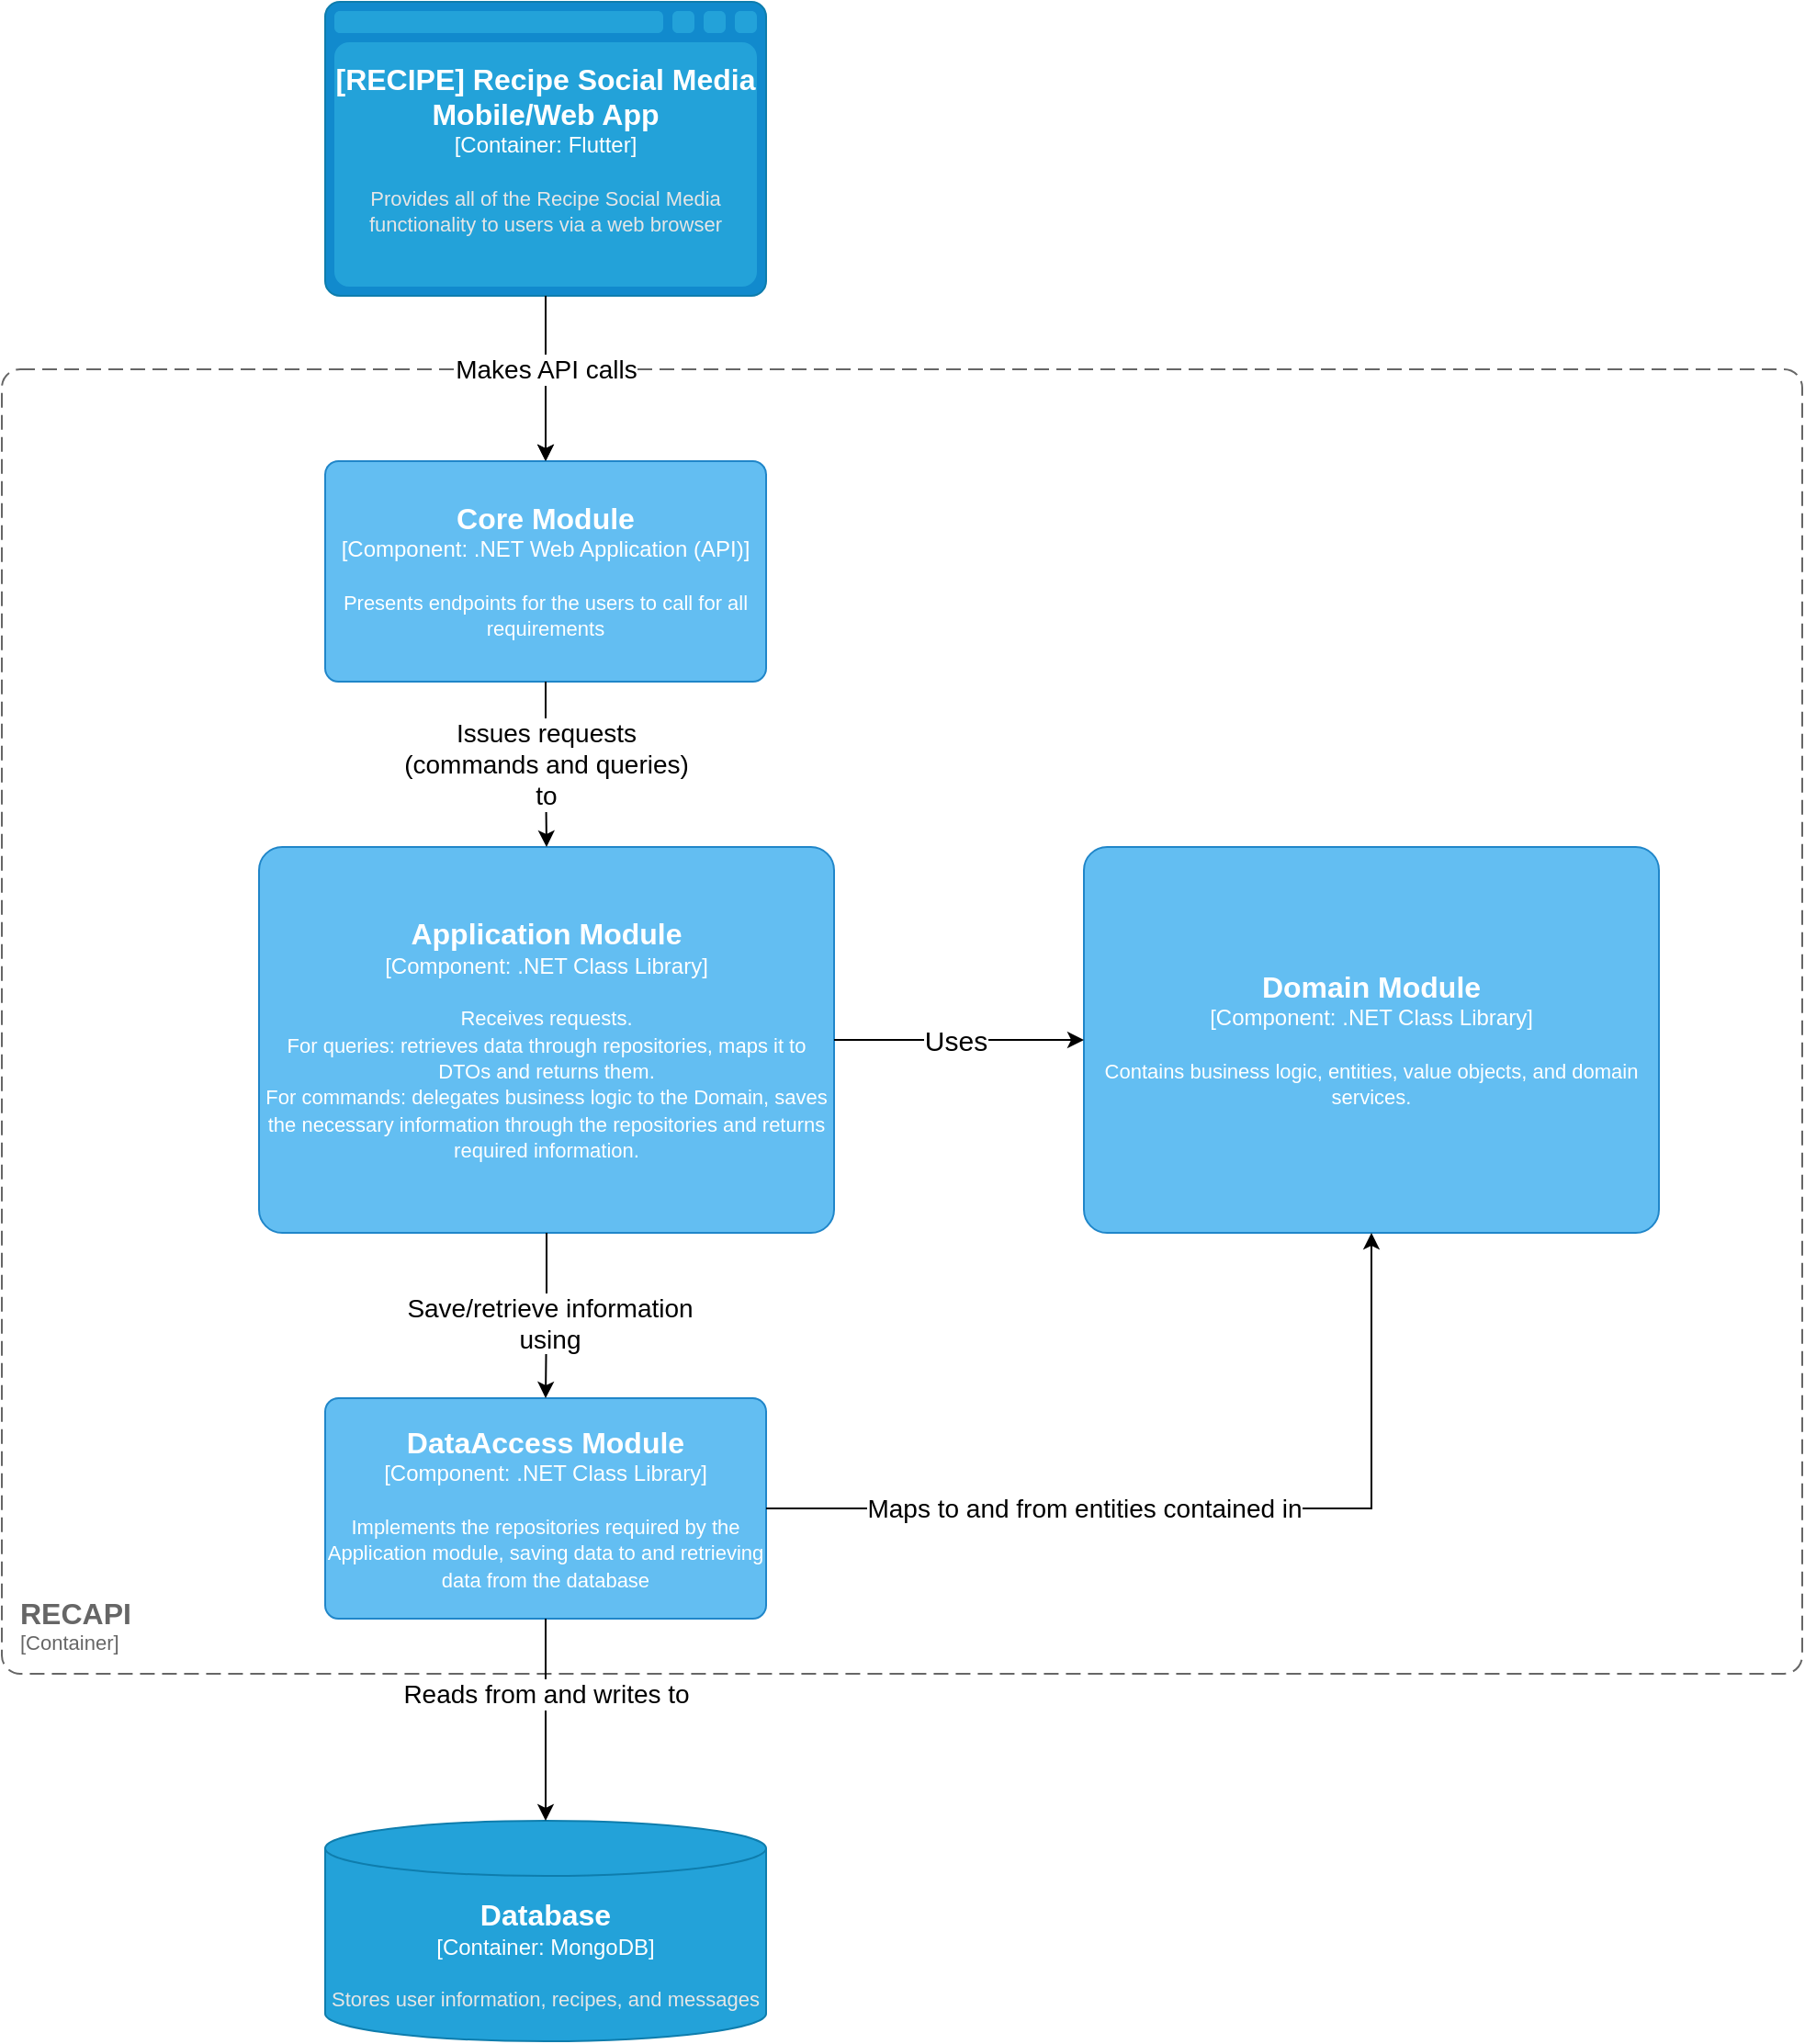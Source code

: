 <mxfile version="22.0.3" type="device">
  <diagram name="Page-1" id="l-MbUVW_gmuHcrJuCw8O">
    <mxGraphModel dx="2963" dy="1720" grid="1" gridSize="10" guides="1" tooltips="1" connect="1" arrows="1" fold="1" page="1" pageScale="1" pageWidth="1169" pageHeight="1654" math="0" shadow="0">
      <root>
        <mxCell id="0" />
        <mxCell id="1" parent="0" />
        <mxCell id="lpz9BgeeUk5yk17iWXy_-8" value="" style="edgeStyle=orthogonalEdgeStyle;rounded=0;orthogonalLoop=1;jettySize=auto;html=1;" edge="1" parent="1" source="lpz9BgeeUk5yk17iWXy_-1" target="lpz9BgeeUk5yk17iWXy_-5">
          <mxGeometry relative="1" as="geometry" />
        </mxCell>
        <object placeholders="1" c4Type="[RECIPE] Recipe Social Media Mobile/Web App" c4Container="Container" c4Technology="Flutter" c4Description="Provides all of the Recipe Social Media functionality to users via a web browser" label="&lt;font style=&quot;font-size: 16px&quot;&gt;&lt;b&gt;%c4Type%&lt;/b&gt;&lt;/font&gt;&lt;div&gt;[%c4Container%:&amp;nbsp;%c4Technology%]&lt;/div&gt;&lt;br&gt;&lt;div&gt;&lt;font style=&quot;font-size: 11px&quot;&gt;&lt;font color=&quot;#E6E6E6&quot;&gt;%c4Description%&lt;/font&gt;&lt;/div&gt;" id="lpz9BgeeUk5yk17iWXy_-1">
          <mxCell style="shape=mxgraph.c4.webBrowserContainer2;whiteSpace=wrap;html=1;boundedLbl=1;rounded=0;labelBackgroundColor=none;strokeColor=#118ACD;fillColor=#23A2D9;strokeColor=#118ACD;strokeColor2=#0E7DAD;fontSize=12;fontColor=#ffffff;align=center;metaEdit=1;points=[[0.5,0,0],[1,0.25,0],[1,0.5,0],[1,0.75,0],[0.5,1,0],[0,0.75,0],[0,0.5,0],[0,0.25,0]];resizable=0;" vertex="1" parent="1">
            <mxGeometry x="236" y="10" width="240" height="160" as="geometry" />
          </mxCell>
        </object>
        <object placeholders="1" c4Name="RECAPI" c4Type="ContainerScopeBoundary" c4Application="Container" label="&lt;font style=&quot;font-size: 16px&quot;&gt;&lt;b&gt;&lt;div style=&quot;text-align: left&quot;&gt;%c4Name%&lt;/div&gt;&lt;/b&gt;&lt;/font&gt;&lt;div style=&quot;text-align: left&quot;&gt;[%c4Application%]&lt;/div&gt;" id="lpz9BgeeUk5yk17iWXy_-2">
          <mxCell style="rounded=1;fontSize=11;whiteSpace=wrap;html=1;dashed=1;arcSize=20;fillColor=none;strokeColor=#666666;fontColor=#666666;labelBackgroundColor=none;align=left;verticalAlign=bottom;labelBorderColor=none;spacingTop=0;spacing=10;dashPattern=8 4;metaEdit=1;rotatable=0;perimeter=rectanglePerimeter;labelPadding=0;allowArrows=0;connectable=0;expand=0;recursiveResize=0;editable=1;pointerEvents=0;absoluteArcSize=1;points=[[0.25,0,0],[0.5,0,0],[0.75,0,0],[1,0.25,0],[1,0.5,0],[1,0.75,0],[0.75,1,0],[0.5,1,0],[0.25,1,0],[0,0.75,0],[0,0.5,0],[0,0.25,0]];" vertex="1" parent="1">
            <mxGeometry x="60" y="210" width="980" height="710" as="geometry" />
          </mxCell>
        </object>
        <object placeholders="1" c4Type="Database" c4Container="Container" c4Technology="MongoDB" c4Description="Stores user information, recipes, and messages" label="&lt;font style=&quot;font-size: 16px&quot;&gt;&lt;b&gt;%c4Type%&lt;/b&gt;&lt;/font&gt;&lt;div&gt;[%c4Container%:&amp;nbsp;%c4Technology%]&lt;/div&gt;&lt;br&gt;&lt;div&gt;&lt;font style=&quot;font-size: 11px&quot;&gt;&lt;font color=&quot;#E6E6E6&quot;&gt;%c4Description%&lt;/font&gt;&lt;/div&gt;" id="lpz9BgeeUk5yk17iWXy_-4">
          <mxCell style="shape=cylinder3;size=15;whiteSpace=wrap;html=1;boundedLbl=1;rounded=0;labelBackgroundColor=none;fillColor=#23A2D9;fontSize=12;fontColor=#ffffff;align=center;strokeColor=#0E7DAD;metaEdit=1;points=[[0.5,0,0],[1,0.25,0],[1,0.5,0],[1,0.75,0],[0.5,1,0],[0,0.75,0],[0,0.5,0],[0,0.25,0]];resizable=0;" vertex="1" parent="1">
            <mxGeometry x="236" y="1000" width="240" height="120" as="geometry" />
          </mxCell>
        </object>
        <object placeholders="1" c4Name="Core Module" c4Type="Component" c4Technology=".NET Web Application (API)" c4Description="Presents endpoints for the users to call for all requirements" label="&lt;font style=&quot;font-size: 16px&quot;&gt;&lt;b&gt;%c4Name%&lt;/b&gt;&lt;/font&gt;&lt;div&gt;[%c4Type%: %c4Technology%]&lt;/div&gt;&lt;br&gt;&lt;div&gt;&lt;font style=&quot;font-size: 11px&quot;&gt;%c4Description%&lt;/font&gt;&lt;/div&gt;" id="lpz9BgeeUk5yk17iWXy_-5">
          <mxCell style="rounded=1;whiteSpace=wrap;html=1;labelBackgroundColor=none;fillColor=#63BEF2;fontColor=#ffffff;align=center;arcSize=6;strokeColor=#2086C9;metaEdit=1;resizable=0;points=[[0.25,0,0],[0.5,0,0],[0.75,0,0],[1,0.25,0],[1,0.5,0],[1,0.75,0],[0.75,1,0],[0.5,1,0],[0.25,1,0],[0,0.75,0],[0,0.5,0],[0,0.25,0]];" vertex="1" parent="1">
            <mxGeometry x="236" y="260" width="240" height="120" as="geometry" />
          </mxCell>
        </object>
        <mxCell id="lpz9BgeeUk5yk17iWXy_-6" style="edgeStyle=orthogonalEdgeStyle;rounded=0;orthogonalLoop=1;jettySize=auto;html=1;entryX=0.5;entryY=0;entryDx=0;entryDy=0;entryPerimeter=0;" edge="1" parent="1" source="lpz9BgeeUk5yk17iWXy_-1" target="lpz9BgeeUk5yk17iWXy_-5">
          <mxGeometry relative="1" as="geometry" />
        </mxCell>
        <mxCell id="lpz9BgeeUk5yk17iWXy_-7" value="Makes API calls" style="edgeLabel;html=1;align=center;verticalAlign=middle;resizable=0;points=[];fontSize=14;" vertex="1" connectable="0" parent="lpz9BgeeUk5yk17iWXy_-6">
          <mxGeometry x="-0.062" y="1" relative="1" as="geometry">
            <mxPoint x="-1" y="-2" as="offset" />
          </mxGeometry>
        </mxCell>
        <object placeholders="1" c4Name="DataAccess Module" c4Type="Component" c4Technology=".NET Class Library" c4Description="Implements the repositories required by the Application module, saving data to and retrieving data from the database" label="&lt;font style=&quot;font-size: 16px&quot;&gt;&lt;b&gt;%c4Name%&lt;/b&gt;&lt;/font&gt;&lt;div&gt;[%c4Type%: %c4Technology%]&lt;/div&gt;&lt;br&gt;&lt;div&gt;&lt;font style=&quot;font-size: 11px&quot;&gt;%c4Description%&lt;/font&gt;&lt;/div&gt;" id="lpz9BgeeUk5yk17iWXy_-9">
          <mxCell style="rounded=1;whiteSpace=wrap;html=1;labelBackgroundColor=none;fillColor=#63BEF2;fontColor=#ffffff;align=center;arcSize=6;strokeColor=#2086C9;metaEdit=1;resizable=0;points=[[0.25,0,0],[0.5,0,0],[0.75,0,0],[1,0.25,0],[1,0.5,0],[1,0.75,0],[0.75,1,0],[0.5,1,0],[0.25,1,0],[0,0.75,0],[0,0.5,0],[0,0.25,0]];" vertex="1" parent="1">
            <mxGeometry x="236" y="770" width="240" height="120" as="geometry" />
          </mxCell>
        </object>
        <mxCell id="lpz9BgeeUk5yk17iWXy_-10" style="edgeStyle=orthogonalEdgeStyle;rounded=0;orthogonalLoop=1;jettySize=auto;html=1;entryX=0.5;entryY=0;entryDx=0;entryDy=0;entryPerimeter=0;" edge="1" parent="1" source="lpz9BgeeUk5yk17iWXy_-9" target="lpz9BgeeUk5yk17iWXy_-4">
          <mxGeometry relative="1" as="geometry" />
        </mxCell>
        <mxCell id="lpz9BgeeUk5yk17iWXy_-11" value="Reads from and writes to" style="edgeLabel;html=1;align=center;verticalAlign=middle;resizable=0;points=[];fontSize=14;" vertex="1" connectable="0" parent="lpz9BgeeUk5yk17iWXy_-10">
          <mxGeometry x="0.043" y="-2" relative="1" as="geometry">
            <mxPoint x="2" y="-17" as="offset" />
          </mxGeometry>
        </mxCell>
        <object placeholders="1" c4Name="Application Module" c4Type="Component" c4Technology=".NET Class Library" c4Description="Receives requests.&#xa;For queries: retrieves data through repositories, maps it to DTOs and returns them.&#xa;For commands: delegates business logic to the Domain, saves the necessary information through the repositories and returns required information." label="&lt;font style=&quot;font-size: 16px&quot;&gt;&lt;b&gt;%c4Name%&lt;/b&gt;&lt;/font&gt;&lt;div&gt;[%c4Type%: %c4Technology%]&lt;/div&gt;&lt;br&gt;&lt;div&gt;&lt;font style=&quot;font-size: 11px&quot;&gt;%c4Description%&lt;/font&gt;&lt;/div&gt;" id="lpz9BgeeUk5yk17iWXy_-12">
          <mxCell style="rounded=1;whiteSpace=wrap;html=1;labelBackgroundColor=none;fillColor=#63BEF2;fontColor=#ffffff;align=center;arcSize=6;strokeColor=#2086C9;metaEdit=1;resizable=1;points=[[0.25,0,0],[0.5,0,0],[0.75,0,0],[1,0.25,0],[1,0.5,0],[1,0.75,0],[0.75,1,0],[0.5,1,0],[0.25,1,0],[0,0.75,0],[0,0.5,0],[0,0.25,0]];imageAspect=1;movable=1;rotatable=1;deletable=1;editable=1;locked=0;connectable=1;" vertex="1" parent="1">
            <mxGeometry x="200" y="470" width="313" height="210" as="geometry" />
          </mxCell>
        </object>
        <mxCell id="lpz9BgeeUk5yk17iWXy_-13" style="edgeStyle=orthogonalEdgeStyle;rounded=0;orthogonalLoop=1;jettySize=auto;html=1;entryX=0.5;entryY=0;entryDx=0;entryDy=0;entryPerimeter=0;" edge="1" parent="1" source="lpz9BgeeUk5yk17iWXy_-12" target="lpz9BgeeUk5yk17iWXy_-9">
          <mxGeometry relative="1" as="geometry" />
        </mxCell>
        <mxCell id="lpz9BgeeUk5yk17iWXy_-14" value="Save/retrieve information&lt;br&gt;using" style="edgeLabel;html=1;align=center;verticalAlign=middle;resizable=0;points=[];fontSize=14;" vertex="1" connectable="0" parent="lpz9BgeeUk5yk17iWXy_-13">
          <mxGeometry x="0.059" y="2" relative="1" as="geometry">
            <mxPoint y="1" as="offset" />
          </mxGeometry>
        </mxCell>
        <mxCell id="lpz9BgeeUk5yk17iWXy_-15" style="edgeStyle=orthogonalEdgeStyle;rounded=0;orthogonalLoop=1;jettySize=auto;html=1;entryX=0.5;entryY=0;entryDx=0;entryDy=0;entryPerimeter=0;" edge="1" parent="1" source="lpz9BgeeUk5yk17iWXy_-5" target="lpz9BgeeUk5yk17iWXy_-12">
          <mxGeometry relative="1" as="geometry" />
        </mxCell>
        <mxCell id="lpz9BgeeUk5yk17iWXy_-16" value="Issues requests&lt;br style=&quot;font-size: 14px;&quot;&gt;(commands and queries)&lt;br style=&quot;font-size: 14px;&quot;&gt;to" style="edgeLabel;html=1;align=center;verticalAlign=middle;resizable=0;points=[];fontSize=14;" vertex="1" connectable="0" parent="lpz9BgeeUk5yk17iWXy_-15">
          <mxGeometry x="-0.13" y="1" relative="1" as="geometry">
            <mxPoint x="-1" y="5" as="offset" />
          </mxGeometry>
        </mxCell>
        <object placeholders="1" c4Name="Domain Module" c4Type="Component" c4Technology=".NET Class Library" c4Description="Contains business logic, entities, value objects, and domain services." label="&lt;font style=&quot;font-size: 16px&quot;&gt;&lt;b&gt;%c4Name%&lt;/b&gt;&lt;/font&gt;&lt;div&gt;[%c4Type%: %c4Technology%]&lt;/div&gt;&lt;br&gt;&lt;div&gt;&lt;font style=&quot;font-size: 11px&quot;&gt;%c4Description%&lt;/font&gt;&lt;/div&gt;" id="lpz9BgeeUk5yk17iWXy_-18">
          <mxCell style="rounded=1;whiteSpace=wrap;html=1;labelBackgroundColor=none;fillColor=#63BEF2;fontColor=#ffffff;align=center;arcSize=6;strokeColor=#2086C9;metaEdit=1;resizable=1;points=[[0.25,0,0],[0.5,0,0],[0.75,0,0],[1,0.25,0],[1,0.5,0],[1,0.75,0],[0.75,1,0],[0.5,1,0],[0.25,1,0],[0,0.75,0],[0,0.5,0],[0,0.25,0]];imageAspect=1;movable=1;rotatable=1;deletable=1;editable=1;locked=0;connectable=1;" vertex="1" parent="1">
            <mxGeometry x="649" y="470" width="313" height="210" as="geometry" />
          </mxCell>
        </object>
        <mxCell id="lpz9BgeeUk5yk17iWXy_-19" style="edgeStyle=orthogonalEdgeStyle;rounded=0;orthogonalLoop=1;jettySize=auto;html=1;entryX=0.5;entryY=1;entryDx=0;entryDy=0;entryPerimeter=0;" edge="1" parent="1" source="lpz9BgeeUk5yk17iWXy_-9" target="lpz9BgeeUk5yk17iWXy_-18">
          <mxGeometry relative="1" as="geometry" />
        </mxCell>
        <mxCell id="lpz9BgeeUk5yk17iWXy_-20" value="Maps to and from entities contained in" style="edgeLabel;html=1;align=center;verticalAlign=middle;resizable=0;points=[];fontSize=14;" vertex="1" connectable="0" parent="lpz9BgeeUk5yk17iWXy_-19">
          <mxGeometry x="-0.411" y="4" relative="1" as="geometry">
            <mxPoint x="32" y="4" as="offset" />
          </mxGeometry>
        </mxCell>
        <mxCell id="lpz9BgeeUk5yk17iWXy_-21" style="edgeStyle=orthogonalEdgeStyle;rounded=0;orthogonalLoop=1;jettySize=auto;html=1;entryX=0;entryY=0.5;entryDx=0;entryDy=0;entryPerimeter=0;" edge="1" parent="1" source="lpz9BgeeUk5yk17iWXy_-12" target="lpz9BgeeUk5yk17iWXy_-18">
          <mxGeometry relative="1" as="geometry" />
        </mxCell>
        <mxCell id="lpz9BgeeUk5yk17iWXy_-22" value="Uses" style="edgeLabel;html=1;align=center;verticalAlign=middle;resizable=0;points=[];fontSize=15;" vertex="1" connectable="0" parent="lpz9BgeeUk5yk17iWXy_-21">
          <mxGeometry x="-0.298" relative="1" as="geometry">
            <mxPoint x="18" as="offset" />
          </mxGeometry>
        </mxCell>
      </root>
    </mxGraphModel>
  </diagram>
</mxfile>
